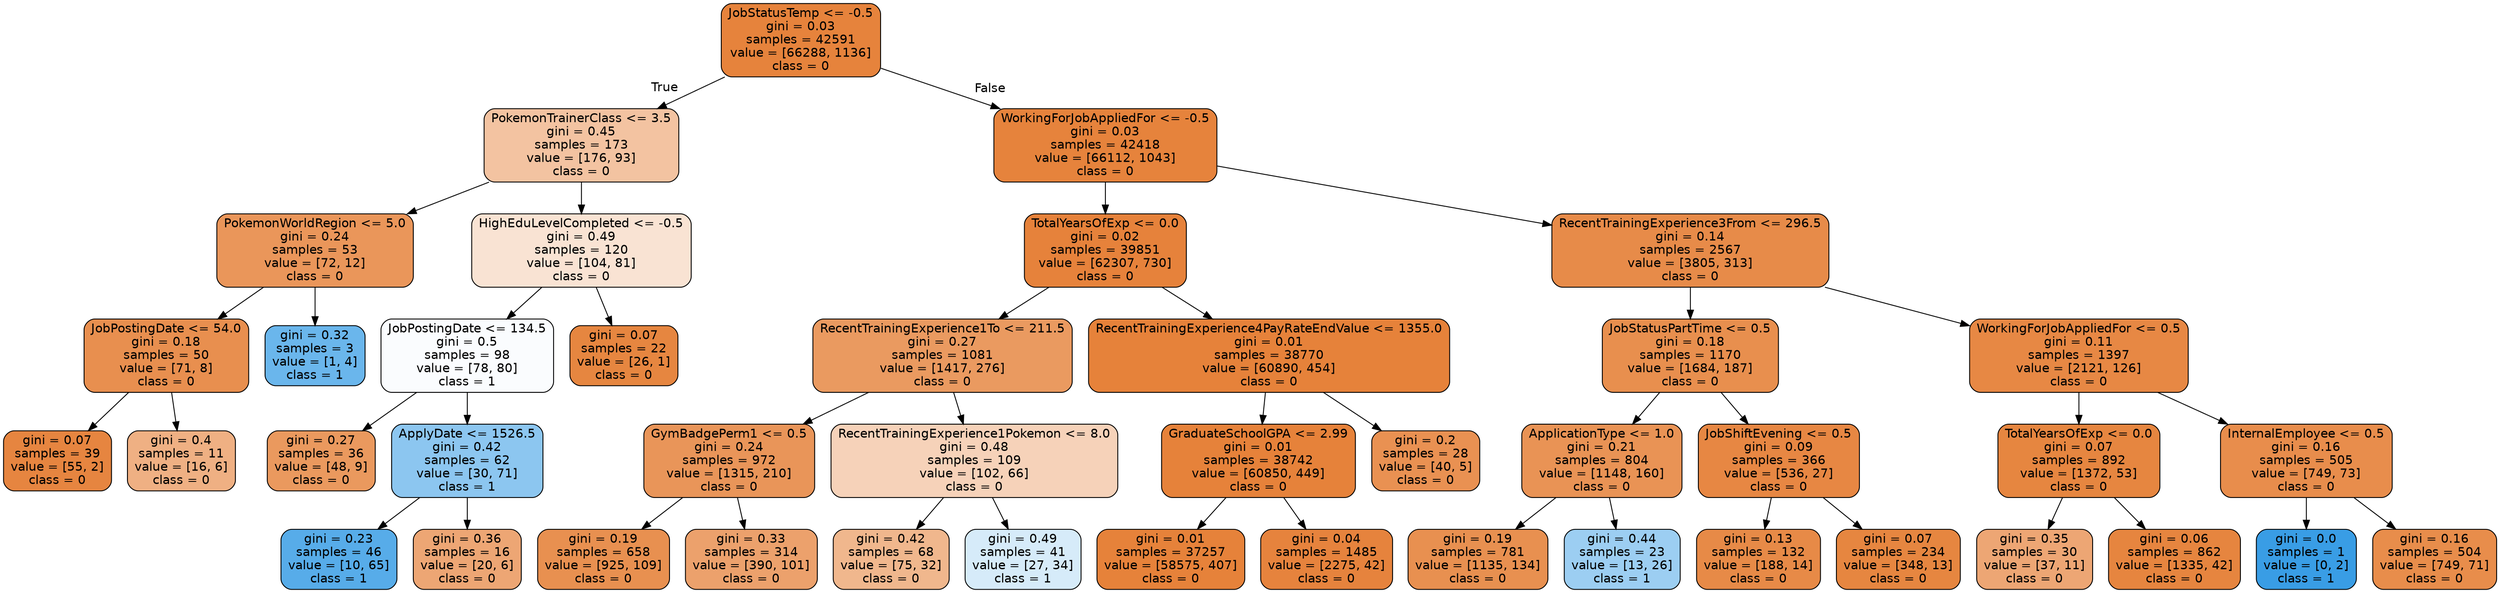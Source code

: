 digraph Tree {
node [shape=box, style="filled, rounded", color="black", fontname=helvetica] ;
edge [fontname=helvetica] ;
0 [label="JobStatusTemp <= -0.5\ngini = 0.03\nsamples = 42591\nvalue = [66288, 1136]\nclass = 0", fillcolor="#e58139fb"] ;
1 [label="PokemonTrainerClass <= 3.5\ngini = 0.45\nsamples = 173\nvalue = [176, 93]\nclass = 0", fillcolor="#e5813978"] ;
0 -> 1 [labeldistance=2.5, labelangle=45, headlabel="True"] ;
2 [label="PokemonWorldRegion <= 5.0\ngini = 0.24\nsamples = 53\nvalue = [72, 12]\nclass = 0", fillcolor="#e58139d4"] ;
1 -> 2 ;
3 [label="JobPostingDate <= 54.0\ngini = 0.18\nsamples = 50\nvalue = [71, 8]\nclass = 0", fillcolor="#e58139e2"] ;
2 -> 3 ;
4 [label="gini = 0.07\nsamples = 39\nvalue = [55, 2]\nclass = 0", fillcolor="#e58139f6"] ;
3 -> 4 ;
5 [label="gini = 0.4\nsamples = 11\nvalue = [16, 6]\nclass = 0", fillcolor="#e581399f"] ;
3 -> 5 ;
6 [label="gini = 0.32\nsamples = 3\nvalue = [1, 4]\nclass = 1", fillcolor="#399de5bf"] ;
2 -> 6 ;
7 [label="HighEduLevelCompleted <= -0.5\ngini = 0.49\nsamples = 120\nvalue = [104, 81]\nclass = 0", fillcolor="#e5813938"] ;
1 -> 7 ;
8 [label="JobPostingDate <= 134.5\ngini = 0.5\nsamples = 98\nvalue = [78, 80]\nclass = 1", fillcolor="#399de506"] ;
7 -> 8 ;
9 [label="gini = 0.27\nsamples = 36\nvalue = [48, 9]\nclass = 0", fillcolor="#e58139cf"] ;
8 -> 9 ;
10 [label="ApplyDate <= 1526.5\ngini = 0.42\nsamples = 62\nvalue = [30, 71]\nclass = 1", fillcolor="#399de593"] ;
8 -> 10 ;
11 [label="gini = 0.23\nsamples = 46\nvalue = [10, 65]\nclass = 1", fillcolor="#399de5d8"] ;
10 -> 11 ;
12 [label="gini = 0.36\nsamples = 16\nvalue = [20, 6]\nclass = 0", fillcolor="#e58139b3"] ;
10 -> 12 ;
13 [label="gini = 0.07\nsamples = 22\nvalue = [26, 1]\nclass = 0", fillcolor="#e58139f5"] ;
7 -> 13 ;
14 [label="WorkingForJobAppliedFor <= -0.5\ngini = 0.03\nsamples = 42418\nvalue = [66112, 1043]\nclass = 0", fillcolor="#e58139fb"] ;
0 -> 14 [labeldistance=2.5, labelangle=-45, headlabel="False"] ;
15 [label="TotalYearsOfExp <= 0.0\ngini = 0.02\nsamples = 39851\nvalue = [62307, 730]\nclass = 0", fillcolor="#e58139fc"] ;
14 -> 15 ;
16 [label="RecentTrainingExperience1To <= 211.5\ngini = 0.27\nsamples = 1081\nvalue = [1417, 276]\nclass = 0", fillcolor="#e58139cd"] ;
15 -> 16 ;
17 [label="GymBadgePerm1 <= 0.5\ngini = 0.24\nsamples = 972\nvalue = [1315, 210]\nclass = 0", fillcolor="#e58139d6"] ;
16 -> 17 ;
18 [label="gini = 0.19\nsamples = 658\nvalue = [925, 109]\nclass = 0", fillcolor="#e58139e1"] ;
17 -> 18 ;
19 [label="gini = 0.33\nsamples = 314\nvalue = [390, 101]\nclass = 0", fillcolor="#e58139bd"] ;
17 -> 19 ;
20 [label="RecentTrainingExperience1Pokemon <= 8.0\ngini = 0.48\nsamples = 109\nvalue = [102, 66]\nclass = 0", fillcolor="#e581395a"] ;
16 -> 20 ;
21 [label="gini = 0.42\nsamples = 68\nvalue = [75, 32]\nclass = 0", fillcolor="#e5813992"] ;
20 -> 21 ;
22 [label="gini = 0.49\nsamples = 41\nvalue = [27, 34]\nclass = 1", fillcolor="#399de534"] ;
20 -> 22 ;
23 [label="RecentTrainingExperience4PayRateEndValue <= 1355.0\ngini = 0.01\nsamples = 38770\nvalue = [60890, 454]\nclass = 0", fillcolor="#e58139fd"] ;
15 -> 23 ;
24 [label="GraduateSchoolGPA <= 2.99\ngini = 0.01\nsamples = 38742\nvalue = [60850, 449]\nclass = 0", fillcolor="#e58139fd"] ;
23 -> 24 ;
25 [label="gini = 0.01\nsamples = 37257\nvalue = [58575, 407]\nclass = 0", fillcolor="#e58139fd"] ;
24 -> 25 ;
26 [label="gini = 0.04\nsamples = 1485\nvalue = [2275, 42]\nclass = 0", fillcolor="#e58139fa"] ;
24 -> 26 ;
27 [label="gini = 0.2\nsamples = 28\nvalue = [40, 5]\nclass = 0", fillcolor="#e58139df"] ;
23 -> 27 ;
28 [label="RecentTrainingExperience3From <= 296.5\ngini = 0.14\nsamples = 2567\nvalue = [3805, 313]\nclass = 0", fillcolor="#e58139ea"] ;
14 -> 28 ;
29 [label="JobStatusPartTime <= 0.5\ngini = 0.18\nsamples = 1170\nvalue = [1684, 187]\nclass = 0", fillcolor="#e58139e3"] ;
28 -> 29 ;
30 [label="ApplicationType <= 1.0\ngini = 0.21\nsamples = 804\nvalue = [1148, 160]\nclass = 0", fillcolor="#e58139db"] ;
29 -> 30 ;
31 [label="gini = 0.19\nsamples = 781\nvalue = [1135, 134]\nclass = 0", fillcolor="#e58139e1"] ;
30 -> 31 ;
32 [label="gini = 0.44\nsamples = 23\nvalue = [13, 26]\nclass = 1", fillcolor="#399de57f"] ;
30 -> 32 ;
33 [label="JobShiftEvening <= 0.5\ngini = 0.09\nsamples = 366\nvalue = [536, 27]\nclass = 0", fillcolor="#e58139f2"] ;
29 -> 33 ;
34 [label="gini = 0.13\nsamples = 132\nvalue = [188, 14]\nclass = 0", fillcolor="#e58139ec"] ;
33 -> 34 ;
35 [label="gini = 0.07\nsamples = 234\nvalue = [348, 13]\nclass = 0", fillcolor="#e58139f5"] ;
33 -> 35 ;
36 [label="WorkingForJobAppliedFor <= 0.5\ngini = 0.11\nsamples = 1397\nvalue = [2121, 126]\nclass = 0", fillcolor="#e58139f0"] ;
28 -> 36 ;
37 [label="TotalYearsOfExp <= 0.0\ngini = 0.07\nsamples = 892\nvalue = [1372, 53]\nclass = 0", fillcolor="#e58139f5"] ;
36 -> 37 ;
38 [label="gini = 0.35\nsamples = 30\nvalue = [37, 11]\nclass = 0", fillcolor="#e58139b3"] ;
37 -> 38 ;
39 [label="gini = 0.06\nsamples = 862\nvalue = [1335, 42]\nclass = 0", fillcolor="#e58139f7"] ;
37 -> 39 ;
40 [label="InternalEmployee <= 0.5\ngini = 0.16\nsamples = 505\nvalue = [749, 73]\nclass = 0", fillcolor="#e58139e6"] ;
36 -> 40 ;
41 [label="gini = 0.0\nsamples = 1\nvalue = [0, 2]\nclass = 1", fillcolor="#399de5ff"] ;
40 -> 41 ;
42 [label="gini = 0.16\nsamples = 504\nvalue = [749, 71]\nclass = 0", fillcolor="#e58139e7"] ;
40 -> 42 ;
}